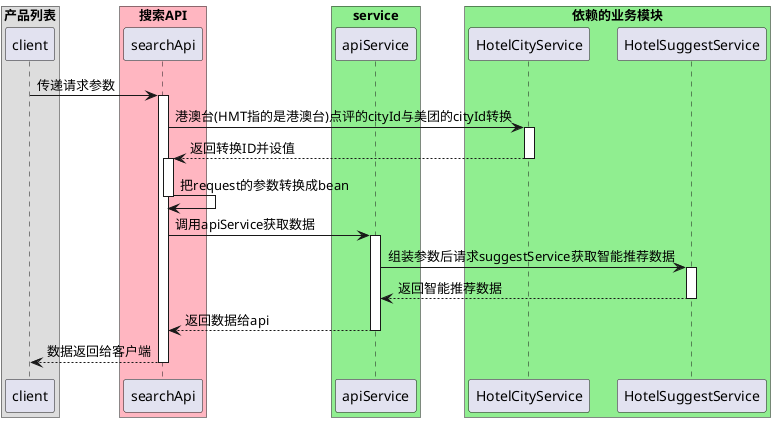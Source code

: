 @startuml

/'定义各个模块'/

box "产品列表"
participant client as client
end box

box "搜索API" #LightPink
participant searchApi as api
end box

box "service" #LightGreen
participant apiService as service
end box

box "依赖的业务模块" #LightGreen
    participant HotelCityService as hotelCityService
    participant HotelSuggestService as suggestService
end box

/'模块之间依赖关系'/
client -> api:传递请求参数
activate api

api->hotelCityService:港澳台(HMT指的是港澳台)点评的cityId与美团的cityId转换
activate hotelCityService
hotelCityService-->api:返回转换ID并设值
deactivate hotelCityService

activate api
api->api:把request的参数转换成bean
deactivate api

api->service:调用apiService获取数据
activate service
service -> suggestService: 组装参数后请求suggestService获取智能推荐数据
activate suggestService
suggestService-->service:返回智能推荐数据
deactivate suggestService
service-->api: 返回数据给api
deactivate service
api-->client:数据返回给客户端
deactivate api

@enduml
